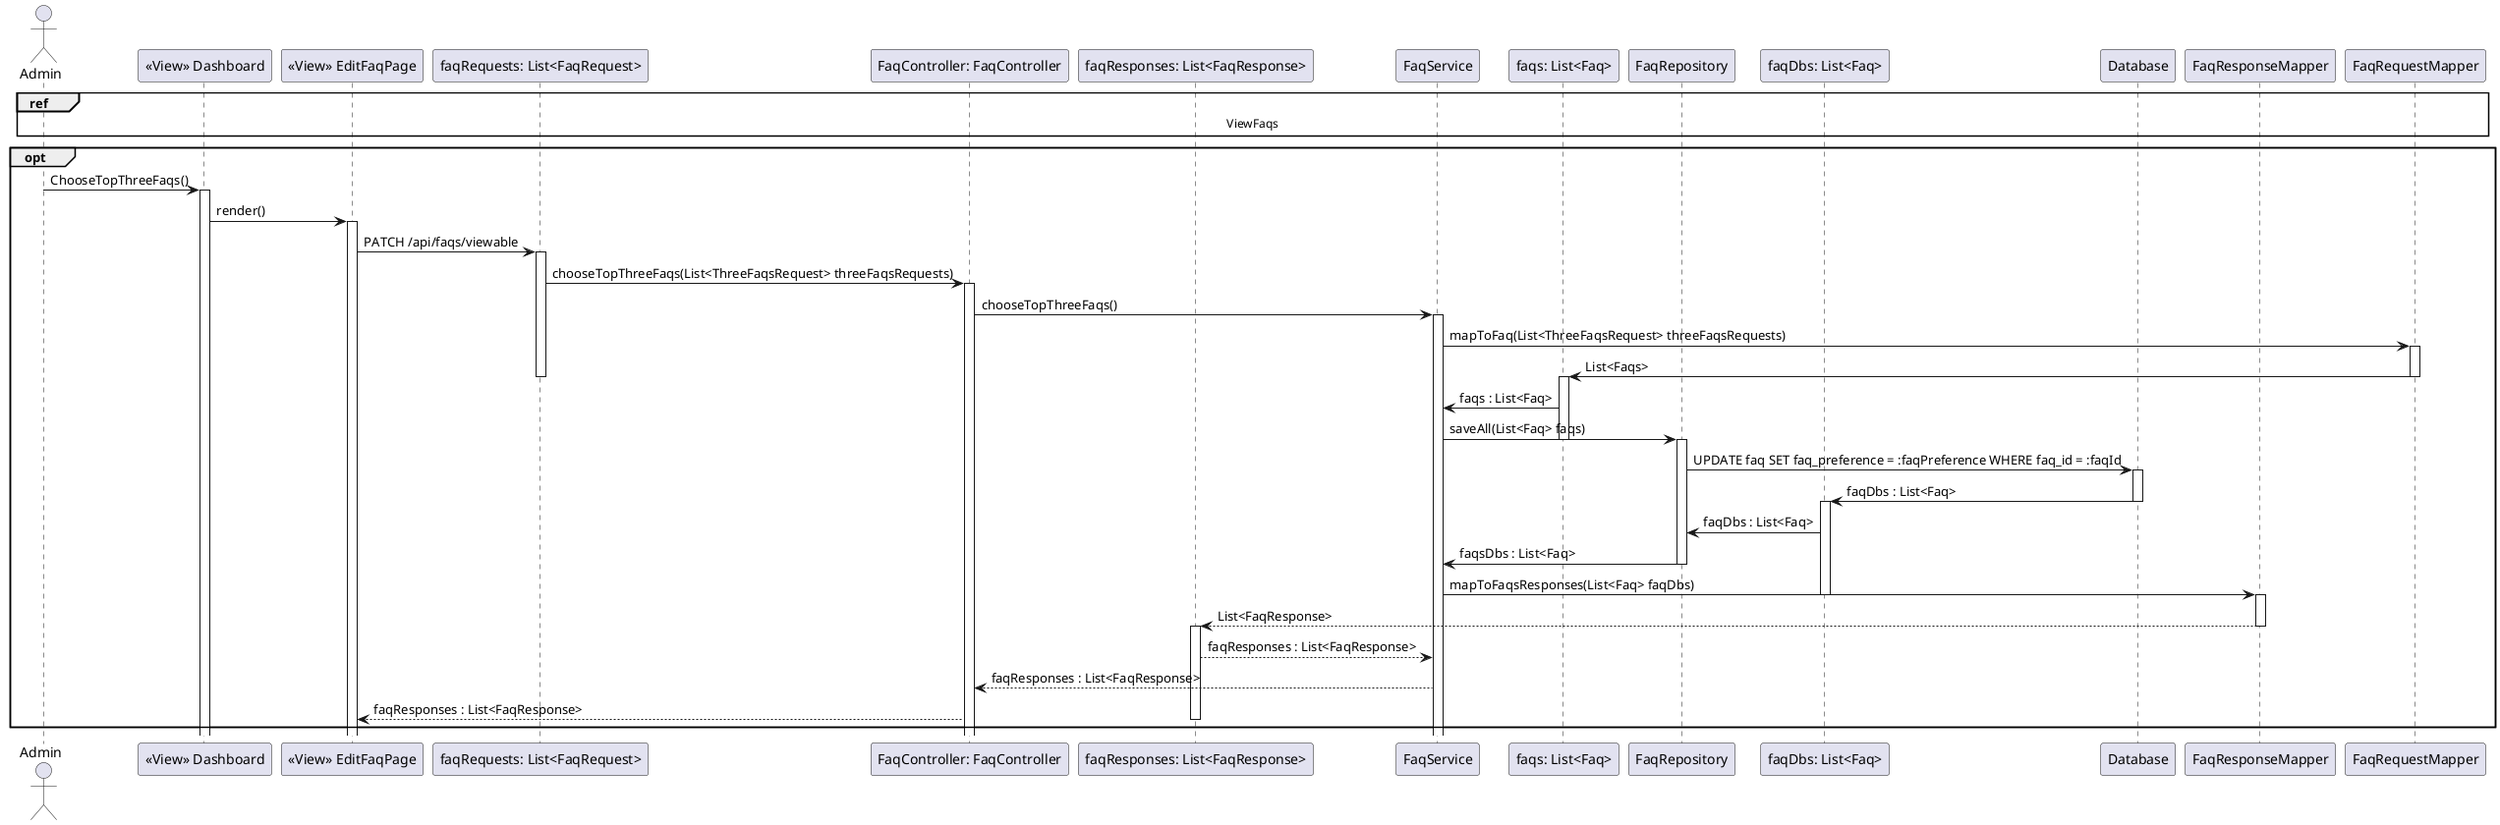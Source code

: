 @startuml

actor Admin

participant Dashboard as "<<View>> Dashboard"

participant EditFaqPage as "<<View>> EditFaqPage"

participant FaqRequest as "faqRequests: List<FaqRequest>"

participant FaqController as "FaqController: FaqController"

participant FaqResponse as "faqResponses: List<FaqResponse>"

participant FaqService as "FaqService"

participant Faq as "faqs: List<Faq>"

participant FaqRepository as "FaqRepository"

participant Faqdb as "faqDbs: List<Faq>"

participant Database as "Database"

participant FaqResponseMapper as "FaqResponseMapper"

participant FaqRequestMapper as "FaqRequestMapper"

ref over Admin, Dashboard, EditFaqPage, FaqRequest, FaqController, FaqResponse, FaqService, Faq, FaqRepository, Faqdb, Database, FaqResponseMapper, FaqRequestMapper
    ViewFaqs
end


opt
Admin -> Dashboard: ChooseTopThreeFaqs()
activate Dashboard

Dashboard -> EditFaqPage : render()
activate EditFaqPage

EditFaqPage -> FaqRequest : PATCH /api/faqs/viewable
activate FaqRequest
FaqRequest -> FaqController : chooseTopThreeFaqs(List<ThreeFaqsRequest> threeFaqsRequests)

activate FaqController
FaqController -> FaqService : chooseTopThreeFaqs()
activate FaqService

FaqService -> "FaqRequestMapper" : mapToFaq(List<ThreeFaqsRequest> threeFaqsRequests)
activate FaqRequestMapper

"FaqRequestMapper" -> Faq : List<Faqs>
deactivate FaqRequest
deactivate FaqRequestMapper

activate Faq
Faq -> "FaqService" : faqs : List<Faq>

"FaqService" -> "FaqRepository" : saveAll(List<Faq> faqs)
deactivate Faq
activate FaqRepository

"FaqRepository" -> "Database" : UPDATE faq SET faq_preference = :faqPreference WHERE faq_id = :faqId
activate Database

"Database" -> "Faqdb" : faqDbs : List<Faq>
deactivate Database

activate Faqdb
Faqdb -> FaqRepository : faqDbs : List<Faq>

FaqRepository -> FaqService : faqsDbs : List<Faq>
deactivate FaqRepository

FaqService -> "FaqResponseMapper" : mapToFaqsResponses(List<Faq> faqDbs)
deactivate Faqdb

activate FaqResponseMapper
"FaqResponseMapper" --> FaqResponse : List<FaqResponse>
deactivate FaqResponseMapper

activate FaqResponse
FaqResponse --> FaqService : faqResponses : List<FaqResponse>
FaqService --> FaqController : faqResponses : List<FaqResponse>
FaqController --> EditFaqPage : faqResponses : List<FaqResponse>
deactivate FaqResponse
end
@enduml